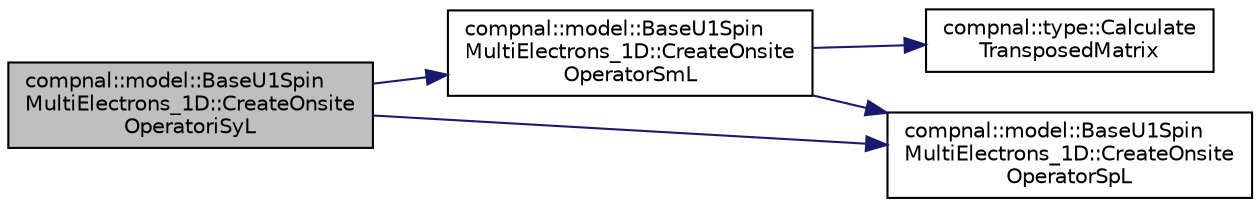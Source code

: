 digraph "compnal::model::BaseU1SpinMultiElectrons_1D::CreateOnsiteOperatoriSyL"
{
 // INTERACTIVE_SVG=YES
 // LATEX_PDF_SIZE
  edge [fontname="Helvetica",fontsize="10",labelfontname="Helvetica",labelfontsize="10"];
  node [fontname="Helvetica",fontsize="10",shape=record];
  rankdir="LR";
  Node1 [label="compnal::model::BaseU1Spin\lMultiElectrons_1D::CreateOnsite\lOperatoriSyL",height=0.2,width=0.4,color="black", fillcolor="grey75", style="filled", fontcolor="black",tooltip="Generate the spin-  operator of the local spin for the y-direction  with  being the imaginary unit."];
  Node1 -> Node2 [color="midnightblue",fontsize="10",style="solid",fontname="Helvetica"];
  Node2 [label="compnal::model::BaseU1Spin\lMultiElectrons_1D::CreateOnsite\lOperatorSmL",height=0.2,width=0.4,color="black", fillcolor="white", style="filled",URL="$d6/d25/classcompnal_1_1model_1_1_base_u1_spin_multi_electrons__1_d.html#aefe5f033b8b1c8be8f688b04e2b1a24d",tooltip="Generate the spin-  raising operator of the local spin ."];
  Node2 -> Node3 [color="midnightblue",fontsize="10",style="solid",fontname="Helvetica"];
  Node3 [label="compnal::type::Calculate\lTransposedMatrix",height=0.2,width=0.4,color="black", fillcolor="white", style="filled",URL="$d4/df8/namespacecompnal_1_1type.html#a5346fac9bf3b703982976a27f440168b",tooltip=" "];
  Node2 -> Node4 [color="midnightblue",fontsize="10",style="solid",fontname="Helvetica"];
  Node4 [label="compnal::model::BaseU1Spin\lMultiElectrons_1D::CreateOnsite\lOperatorSpL",height=0.2,width=0.4,color="black", fillcolor="white", style="filled",URL="$d6/d25/classcompnal_1_1model_1_1_base_u1_spin_multi_electrons__1_d.html#a8cabf7b2fa9505845905e30cfbbfa5fe",tooltip="Generate the spin-  raising operator of the local spin ."];
  Node1 -> Node4 [color="midnightblue",fontsize="10",style="solid",fontname="Helvetica"];
}
